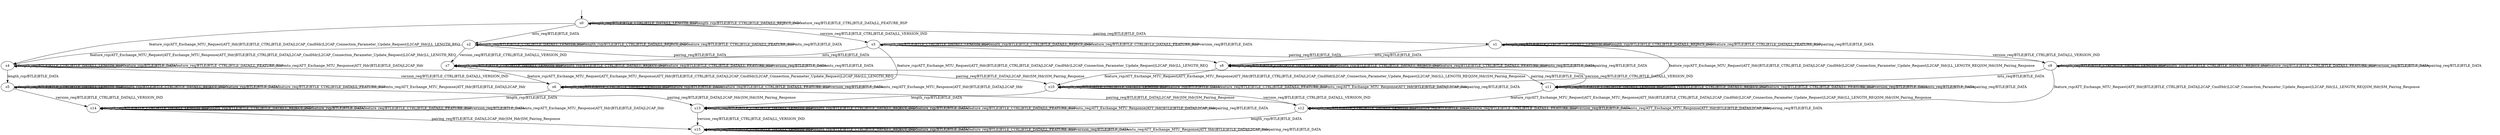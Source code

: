 digraph "cyw43455" {
s0 [label=s0];
s1 [label=s1];
s2 [label=s2];
s3 [label=s3];
s4 [label=s4];
s5 [label=s5];
s6 [label=s6];
s7 [label=s7];
s8 [label=s8];
s9 [label=s9];
s10 [label=s10];
s11 [label=s11];
s12 [label=s12];
s13 [label=s13];
s14 [label=s14];
s15 [label=s15];
s0 -> s0  [label="length_req/BTLE|BTLE_CTRL|BTLE_DATA|LL_LENGTH_RSP"];
s0 -> s0  [label="length_rsp/BTLE|BTLE_CTRL|BTLE_DATA|LL_REJECT_IND"];
s0 -> s4  [label="feature_rsp/ATT_Exchange_MTU_Request|ATT_Hdr|BTLE|BTLE_CTRL|BTLE_DATA|L2CAP_CmdHdr|L2CAP_Connection_Parameter_Update_Request|L2CAP_Hdr|LL_LENGTH_REQ"];
s0 -> s0  [label="feature_req/BTLE|BTLE_CTRL|BTLE_DATA|LL_FEATURE_RSP"];
s0 -> s3  [label="version_req/BTLE|BTLE_CTRL|BTLE_DATA|LL_VERSION_IND"];
s0 -> s2  [label="mtu_req/BTLE|BTLE_DATA"];
s0 -> s1  [label="pairing_req/BTLE|BTLE_DATA"];
s1 -> s1  [label="length_req/BTLE|BTLE_CTRL|BTLE_DATA|LL_LENGTH_RSP"];
s1 -> s1  [label="length_rsp/BTLE|BTLE_CTRL|BTLE_DATA|LL_REJECT_IND"];
s1 -> s10  [label="feature_rsp/ATT_Exchange_MTU_Request|ATT_Hdr|BTLE|BTLE_CTRL|BTLE_DATA|L2CAP_CmdHdr|L2CAP_Connection_Parameter_Update_Request|L2CAP_Hdr|LL_LENGTH_REQ|SM_Hdr|SM_Pairing_Response"];
s1 -> s1  [label="feature_req/BTLE|BTLE_CTRL|BTLE_DATA|LL_FEATURE_RSP"];
s1 -> s9  [label="version_req/BTLE|BTLE_CTRL|BTLE_DATA|LL_VERSION_IND"];
s1 -> s8  [label="mtu_req/BTLE|BTLE_DATA"];
s1 -> s1  [label="pairing_req/BTLE|BTLE_DATA"];
s2 -> s2  [label="length_req/BTLE|BTLE_CTRL|BTLE_DATA|LL_LENGTH_RSP"];
s2 -> s2  [label="length_rsp/BTLE|BTLE_CTRL|BTLE_DATA|LL_REJECT_IND"];
s2 -> s4  [label="feature_rsp/ATT_Exchange_MTU_Request|ATT_Exchange_MTU_Response|ATT_Hdr|BTLE|BTLE_CTRL|BTLE_DATA|L2CAP_CmdHdr|L2CAP_Connection_Parameter_Update_Request|L2CAP_Hdr|LL_LENGTH_REQ"];
s2 -> s2  [label="feature_req/BTLE|BTLE_CTRL|BTLE_DATA|LL_FEATURE_RSP"];
s2 -> s7  [label="version_req/BTLE|BTLE_CTRL|BTLE_DATA|LL_VERSION_IND"];
s2 -> s2  [label="mtu_req/BTLE|BTLE_DATA"];
s2 -> s8  [label="pairing_req/BTLE|BTLE_DATA"];
s3 -> s3  [label="length_req/BTLE|BTLE_CTRL|BTLE_DATA|LL_LENGTH_RSP"];
s3 -> s3  [label="length_rsp/BTLE|BTLE_CTRL|BTLE_DATA|LL_REJECT_IND"];
s3 -> s6  [label="feature_rsp/ATT_Exchange_MTU_Request|ATT_Hdr|BTLE|BTLE_CTRL|BTLE_DATA|L2CAP_CmdHdr|L2CAP_Connection_Parameter_Update_Request|L2CAP_Hdr|LL_LENGTH_REQ"];
s3 -> s3  [label="feature_req/BTLE|BTLE_CTRL|BTLE_DATA|LL_FEATURE_RSP"];
s3 -> s3  [label="version_req/BTLE|BTLE_DATA"];
s3 -> s7  [label="mtu_req/BTLE|BTLE_DATA"];
s3 -> s9  [label="pairing_req/BTLE|BTLE_DATA"];
s4 -> s4  [label="length_req/BTLE|BTLE_CTRL|BTLE_DATA|LL_LENGTH_RSP"];
s4 -> s5  [label="length_rsp/BTLE|BTLE_DATA"];
s4 -> s4  [label="feature_rsp/BTLE|BTLE_DATA"];
s4 -> s4  [label="feature_req/BTLE|BTLE_CTRL|BTLE_DATA|LL_FEATURE_RSP"];
s4 -> s6  [label="version_req/BTLE|BTLE_CTRL|BTLE_DATA|LL_VERSION_IND"];
s4 -> s4  [label="mtu_req/ATT_Exchange_MTU_Response|ATT_Hdr|BTLE|BTLE_DATA|L2CAP_Hdr"];
s4 -> s10  [label="pairing_req/BTLE|BTLE_DATA|L2CAP_Hdr|SM_Hdr|SM_Pairing_Response"];
s5 -> s5  [label="length_req/BTLE|BTLE_CTRL|BTLE_DATA|LL_LENGTH_RSP"];
s5 -> s5  [label="length_rsp/BTLE|BTLE_CTRL|BTLE_DATA|LL_REJECT_IND"];
s5 -> s5  [label="feature_rsp/BTLE|BTLE_DATA"];
s5 -> s5  [label="feature_req/BTLE|BTLE_CTRL|BTLE_DATA|LL_FEATURE_RSP"];
s5 -> s14  [label="version_req/BTLE|BTLE_CTRL|BTLE_DATA|LL_VERSION_IND"];
s5 -> s5  [label="mtu_req/ATT_Exchange_MTU_Response|ATT_Hdr|BTLE|BTLE_DATA|L2CAP_Hdr"];
s5 -> s13  [label="pairing_req/BTLE|BTLE_DATA|L2CAP_Hdr|SM_Hdr|SM_Pairing_Response"];
s6 -> s6  [label="length_req/BTLE|BTLE_CTRL|BTLE_DATA|LL_LENGTH_RSP"];
s6 -> s14  [label="length_rsp/BTLE|BTLE_DATA"];
s6 -> s6  [label="feature_rsp/BTLE|BTLE_DATA"];
s6 -> s6  [label="feature_req/BTLE|BTLE_CTRL|BTLE_DATA|LL_FEATURE_RSP"];
s6 -> s6  [label="version_req/BTLE|BTLE_DATA"];
s6 -> s6  [label="mtu_req/ATT_Exchange_MTU_Response|ATT_Hdr|BTLE|BTLE_DATA|L2CAP_Hdr"];
s6 -> s12  [label="pairing_req/BTLE|BTLE_DATA|L2CAP_Hdr|SM_Hdr|SM_Pairing_Response"];
s7 -> s7  [label="length_req/BTLE|BTLE_CTRL|BTLE_DATA|LL_LENGTH_RSP"];
s7 -> s7  [label="length_rsp/BTLE|BTLE_CTRL|BTLE_DATA|LL_REJECT_IND"];
s7 -> s6  [label="feature_rsp/ATT_Exchange_MTU_Request|ATT_Exchange_MTU_Response|ATT_Hdr|BTLE|BTLE_CTRL|BTLE_DATA|L2CAP_CmdHdr|L2CAP_Connection_Parameter_Update_Request|L2CAP_Hdr|LL_LENGTH_REQ"];
s7 -> s7  [label="feature_req/BTLE|BTLE_CTRL|BTLE_DATA|LL_FEATURE_RSP"];
s7 -> s7  [label="version_req/BTLE|BTLE_DATA"];
s7 -> s7  [label="mtu_req/BTLE|BTLE_DATA"];
s7 -> s11  [label="pairing_req/BTLE|BTLE_DATA"];
s8 -> s8  [label="length_req/BTLE|BTLE_CTRL|BTLE_DATA|LL_LENGTH_RSP"];
s8 -> s8  [label="length_rsp/BTLE|BTLE_CTRL|BTLE_DATA|LL_REJECT_IND"];
s8 -> s10  [label="feature_rsp/ATT_Exchange_MTU_Request|ATT_Exchange_MTU_Response|ATT_Hdr|BTLE|BTLE_CTRL|BTLE_DATA|L2CAP_CmdHdr|L2CAP_Connection_Parameter_Update_Request|L2CAP_Hdr|LL_LENGTH_REQ|SM_Hdr|SM_Pairing_Response"];
s8 -> s8  [label="feature_req/BTLE|BTLE_CTRL|BTLE_DATA|LL_FEATURE_RSP"];
s8 -> s11  [label="version_req/BTLE|BTLE_CTRL|BTLE_DATA|LL_VERSION_IND"];
s8 -> s8  [label="mtu_req/BTLE|BTLE_DATA"];
s8 -> s8  [label="pairing_req/BTLE|BTLE_DATA"];
s9 -> s9  [label="length_req/BTLE|BTLE_CTRL|BTLE_DATA|LL_LENGTH_RSP"];
s9 -> s9  [label="length_rsp/BTLE|BTLE_CTRL|BTLE_DATA|LL_REJECT_IND"];
s9 -> s12  [label="feature_rsp/ATT_Exchange_MTU_Request|ATT_Hdr|BTLE|BTLE_CTRL|BTLE_DATA|L2CAP_CmdHdr|L2CAP_Connection_Parameter_Update_Request|L2CAP_Hdr|LL_LENGTH_REQ|SM_Hdr|SM_Pairing_Response"];
s9 -> s9  [label="feature_req/BTLE|BTLE_CTRL|BTLE_DATA|LL_FEATURE_RSP"];
s9 -> s9  [label="version_req/BTLE|BTLE_DATA"];
s9 -> s11  [label="mtu_req/BTLE|BTLE_DATA"];
s9 -> s9  [label="pairing_req/BTLE|BTLE_DATA"];
s10 -> s10  [label="length_req/BTLE|BTLE_CTRL|BTLE_DATA|LL_LENGTH_RSP"];
s10 -> s13  [label="length_rsp/BTLE|BTLE_DATA"];
s10 -> s10  [label="feature_rsp/BTLE|BTLE_DATA"];
s10 -> s10  [label="feature_req/BTLE|BTLE_CTRL|BTLE_DATA|LL_FEATURE_RSP"];
s10 -> s12  [label="version_req/BTLE|BTLE_CTRL|BTLE_DATA|LL_VERSION_IND"];
s10 -> s10  [label="mtu_req/ATT_Exchange_MTU_Response|ATT_Hdr|BTLE|BTLE_DATA|L2CAP_Hdr"];
s10 -> s10  [label="pairing_req/BTLE|BTLE_DATA"];
s11 -> s11  [label="length_req/BTLE|BTLE_CTRL|BTLE_DATA|LL_LENGTH_RSP"];
s11 -> s11  [label="length_rsp/BTLE|BTLE_CTRL|BTLE_DATA|LL_REJECT_IND"];
s11 -> s12  [label="feature_rsp/ATT_Exchange_MTU_Request|ATT_Exchange_MTU_Response|ATT_Hdr|BTLE|BTLE_CTRL|BTLE_DATA|L2CAP_CmdHdr|L2CAP_Connection_Parameter_Update_Request|L2CAP_Hdr|LL_LENGTH_REQ|SM_Hdr|SM_Pairing_Response"];
s11 -> s11  [label="feature_req/BTLE|BTLE_CTRL|BTLE_DATA|LL_FEATURE_RSP"];
s11 -> s11  [label="version_req/BTLE|BTLE_DATA"];
s11 -> s11  [label="mtu_req/BTLE|BTLE_DATA"];
s11 -> s11  [label="pairing_req/BTLE|BTLE_DATA"];
s12 -> s12  [label="length_req/BTLE|BTLE_CTRL|BTLE_DATA|LL_LENGTH_RSP"];
s12 -> s15  [label="length_rsp/BTLE|BTLE_DATA"];
s12 -> s12  [label="feature_rsp/BTLE|BTLE_DATA"];
s12 -> s12  [label="feature_req/BTLE|BTLE_CTRL|BTLE_DATA|LL_FEATURE_RSP"];
s12 -> s12  [label="version_req/BTLE|BTLE_DATA"];
s12 -> s12  [label="mtu_req/ATT_Exchange_MTU_Response|ATT_Hdr|BTLE|BTLE_DATA|L2CAP_Hdr"];
s12 -> s12  [label="pairing_req/BTLE|BTLE_DATA"];
s13 -> s13  [label="length_req/BTLE|BTLE_CTRL|BTLE_DATA|LL_LENGTH_RSP"];
s13 -> s13  [label="length_rsp/BTLE|BTLE_CTRL|BTLE_DATA|LL_REJECT_IND"];
s13 -> s13  [label="feature_rsp/BTLE|BTLE_DATA"];
s13 -> s13  [label="feature_req/BTLE|BTLE_CTRL|BTLE_DATA|LL_FEATURE_RSP"];
s13 -> s15  [label="version_req/BTLE|BTLE_CTRL|BTLE_DATA|LL_VERSION_IND"];
s13 -> s13  [label="mtu_req/ATT_Exchange_MTU_Response|ATT_Hdr|BTLE|BTLE_DATA|L2CAP_Hdr"];
s13 -> s13  [label="pairing_req/BTLE|BTLE_DATA"];
s14 -> s14  [label="length_req/BTLE|BTLE_CTRL|BTLE_DATA|LL_LENGTH_RSP"];
s14 -> s14  [label="length_rsp/BTLE|BTLE_CTRL|BTLE_DATA|LL_REJECT_IND"];
s14 -> s14  [label="feature_rsp/BTLE|BTLE_DATA"];
s14 -> s14  [label="feature_req/BTLE|BTLE_CTRL|BTLE_DATA|LL_FEATURE_RSP"];
s14 -> s14  [label="version_req/BTLE|BTLE_DATA"];
s14 -> s14  [label="mtu_req/ATT_Exchange_MTU_Response|ATT_Hdr|BTLE|BTLE_DATA|L2CAP_Hdr"];
s14 -> s15  [label="pairing_req/BTLE|BTLE_DATA|L2CAP_Hdr|SM_Hdr|SM_Pairing_Response"];
s15 -> s15  [label="length_req/BTLE|BTLE_CTRL|BTLE_DATA|LL_LENGTH_RSP"];
s15 -> s15  [label="length_rsp/BTLE|BTLE_CTRL|BTLE_DATA|LL_REJECT_IND"];
s15 -> s15  [label="feature_rsp/BTLE|BTLE_DATA"];
s15 -> s15  [label="feature_req/BTLE|BTLE_CTRL|BTLE_DATA|LL_FEATURE_RSP"];
s15 -> s15  [label="version_req/BTLE|BTLE_DATA"];
s15 -> s15  [label="mtu_req/ATT_Exchange_MTU_Response|ATT_Hdr|BTLE|BTLE_DATA|L2CAP_Hdr"];
s15 -> s15  [label="pairing_req/BTLE|BTLE_DATA"];
__start0 [label="", shape=none];
__start0 -> s0  [label=""];
}
